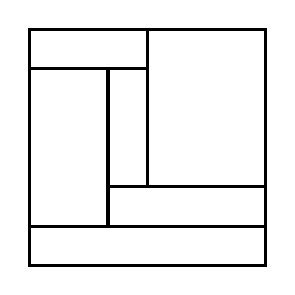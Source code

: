 \begin{tikzpicture}[very thick, scale=.5]
    \draw (0,5) rectangle (3,6);
    \draw (0,1) rectangle (2,5);
    \draw (2,2) rectangle (3,5);
    \draw (3,2) rectangle (6,6);
    \draw (2,1) rectangle (6,2);
    \draw (0,0) rectangle (6,1);
\end{tikzpicture}
